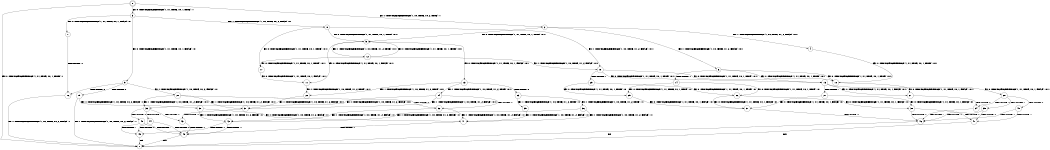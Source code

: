 digraph BCG {
size = "7, 10.5";
center = TRUE;
node [shape = circle];
0 [peripheries = 2];
0 -> 1 [label = "EX !0 !ATOMIC_EXCH_BRANCH (1, +1, TRUE, +0, 1, TRUE) !::"];
0 -> 2 [label = "EX !1 !ATOMIC_EXCH_BRANCH (1, +0, TRUE, +0, 2, TRUE) !::"];
0 -> 3 [label = "EX !0 !ATOMIC_EXCH_BRANCH (1, +1, TRUE, +0, 1, TRUE) !::"];
2 -> 4 [label = "EX !1 !ATOMIC_EXCH_BRANCH (1, +0, TRUE, +1, 2, FALSE) !:0:1:"];
2 -> 5 [label = "EX !0 !ATOMIC_EXCH_BRANCH (1, +1, TRUE, +0, 1, TRUE) !:0:1:"];
2 -> 6 [label = "EX !1 !ATOMIC_EXCH_BRANCH (1, +0, TRUE, +1, 2, FALSE) !:0:1:"];
3 -> 7 [label = "EX !0 !ATOMIC_EXCH_BRANCH (1, +1, TRUE, +0, 1, FALSE) !:0:"];
3 -> 8 [label = "EX !1 !ATOMIC_EXCH_BRANCH (1, +0, TRUE, +0, 2, FALSE) !:0:"];
3 -> 9 [label = "EX !0 !ATOMIC_EXCH_BRANCH (1, +1, TRUE, +0, 1, FALSE) !:0:"];
4 -> 10 [label = "EX !0 !ATOMIC_EXCH_BRANCH (1, +1, TRUE, +0, 1, TRUE) !:0:1:"];
5 -> 11 [label = "EX !0 !ATOMIC_EXCH_BRANCH (1, +1, TRUE, +0, 1, FALSE) !:0:1:"];
5 -> 12 [label = "EX !1 !ATOMIC_EXCH_BRANCH (1, +0, TRUE, +1, 2, TRUE) !:0:1:"];
5 -> 13 [label = "EX !0 !ATOMIC_EXCH_BRANCH (1, +1, TRUE, +0, 1, FALSE) !:0:1:"];
6 -> 10 [label = "EX !0 !ATOMIC_EXCH_BRANCH (1, +1, TRUE, +0, 1, TRUE) !:0:1:"];
6 -> 14 [label = "TERMINATE !1"];
6 -> 15 [label = "EX !0 !ATOMIC_EXCH_BRANCH (1, +1, TRUE, +0, 1, TRUE) !:0:1:"];
7 -> 16 [label = "TERMINATE !0"];
8 -> 17 [label = "EX !0 !ATOMIC_EXCH_BRANCH (1, +1, TRUE, +0, 1, TRUE) !:0:1:"];
8 -> 18 [label = "EX !1 !ATOMIC_EXCH_BRANCH (1, +0, TRUE, +1, 2, FALSE) !:0:1:"];
8 -> 5 [label = "EX !0 !ATOMIC_EXCH_BRANCH (1, +1, TRUE, +0, 1, TRUE) !:0:1:"];
9 -> 16 [label = "TERMINATE !0"];
9 -> 19 [label = "TERMINATE !0"];
9 -> 20 [label = "EX !1 !ATOMIC_EXCH_BRANCH (1, +0, TRUE, +0, 2, FALSE) !:0:"];
10 -> 21 [label = "EX !0 !ATOMIC_EXCH_BRANCH (1, +1, TRUE, +0, 1, FALSE) !:0:1:"];
11 -> 22 [label = "EX !1 !ATOMIC_EXCH_BRANCH (1, +0, TRUE, +1, 2, TRUE) !:0:1:"];
12 -> 17 [label = "EX !0 !ATOMIC_EXCH_BRANCH (1, +1, TRUE, +0, 1, TRUE) !:0:1:"];
12 -> 18 [label = "EX !1 !ATOMIC_EXCH_BRANCH (1, +0, TRUE, +1, 2, FALSE) !:0:1:"];
12 -> 5 [label = "EX !0 !ATOMIC_EXCH_BRANCH (1, +1, TRUE, +0, 1, TRUE) !:0:1:"];
13 -> 22 [label = "EX !1 !ATOMIC_EXCH_BRANCH (1, +0, TRUE, +1, 2, TRUE) !:0:1:"];
13 -> 23 [label = "TERMINATE !0"];
13 -> 24 [label = "EX !1 !ATOMIC_EXCH_BRANCH (1, +0, TRUE, +1, 2, TRUE) !:0:1:"];
14 -> 25 [label = "EX !0 !ATOMIC_EXCH_BRANCH (1, +1, TRUE, +0, 1, TRUE) !:0:"];
14 -> 26 [label = "EX !0 !ATOMIC_EXCH_BRANCH (1, +1, TRUE, +0, 1, TRUE) !:0:"];
15 -> 21 [label = "EX !0 !ATOMIC_EXCH_BRANCH (1, +1, TRUE, +0, 1, FALSE) !:0:1:"];
15 -> 27 [label = "TERMINATE !1"];
15 -> 28 [label = "EX !0 !ATOMIC_EXCH_BRANCH (1, +1, TRUE, +0, 1, FALSE) !:0:1:"];
16 -> 1 [label = "EX !1 !ATOMIC_EXCH_BRANCH (1, +0, TRUE, +0, 2, FALSE) !::"];
17 -> 11 [label = "EX !0 !ATOMIC_EXCH_BRANCH (1, +1, TRUE, +0, 1, FALSE) !:0:1:"];
18 -> 10 [label = "EX !0 !ATOMIC_EXCH_BRANCH (1, +1, TRUE, +0, 1, TRUE) !:0:1:"];
18 -> 29 [label = "TERMINATE !1"];
18 -> 15 [label = "EX !0 !ATOMIC_EXCH_BRANCH (1, +1, TRUE, +0, 1, TRUE) !:0:1:"];
19 -> 1 [label = "EX !1 !ATOMIC_EXCH_BRANCH (1, +0, TRUE, +0, 2, FALSE) !::"];
19 -> 30 [label = "EX !1 !ATOMIC_EXCH_BRANCH (1, +0, TRUE, +0, 2, FALSE) !::"];
20 -> 31 [label = "EX !1 !ATOMIC_EXCH_BRANCH (1, +0, TRUE, +1, 2, FALSE) !:0:1:"];
20 -> 32 [label = "TERMINATE !0"];
20 -> 33 [label = "EX !1 !ATOMIC_EXCH_BRANCH (1, +0, TRUE, +1, 2, FALSE) !:0:1:"];
21 -> 34 [label = "TERMINATE !0"];
22 -> 31 [label = "EX !1 !ATOMIC_EXCH_BRANCH (1, +0, TRUE, +1, 2, FALSE) !:0:1:"];
23 -> 35 [label = "EX !1 !ATOMIC_EXCH_BRANCH (1, +0, TRUE, +1, 2, TRUE) !:1:"];
23 -> 36 [label = "EX !1 !ATOMIC_EXCH_BRANCH (1, +0, TRUE, +1, 2, TRUE) !:1:"];
24 -> 31 [label = "EX !1 !ATOMIC_EXCH_BRANCH (1, +0, TRUE, +1, 2, FALSE) !:0:1:"];
24 -> 32 [label = "TERMINATE !0"];
24 -> 33 [label = "EX !1 !ATOMIC_EXCH_BRANCH (1, +0, TRUE, +1, 2, FALSE) !:0:1:"];
25 -> 37 [label = "EX !0 !ATOMIC_EXCH_BRANCH (1, +1, TRUE, +0, 1, FALSE) !:0:"];
26 -> 37 [label = "EX !0 !ATOMIC_EXCH_BRANCH (1, +1, TRUE, +0, 1, FALSE) !:0:"];
26 -> 38 [label = "EX !0 !ATOMIC_EXCH_BRANCH (1, +1, TRUE, +0, 1, FALSE) !:0:"];
27 -> 37 [label = "EX !0 !ATOMIC_EXCH_BRANCH (1, +1, TRUE, +0, 1, FALSE) !:0:"];
27 -> 38 [label = "EX !0 !ATOMIC_EXCH_BRANCH (1, +1, TRUE, +0, 1, FALSE) !:0:"];
28 -> 34 [label = "TERMINATE !0"];
28 -> 39 [label = "TERMINATE !1"];
28 -> 40 [label = "TERMINATE !0"];
29 -> 25 [label = "EX !0 !ATOMIC_EXCH_BRANCH (1, +1, TRUE, +0, 1, TRUE) !:0:"];
29 -> 26 [label = "EX !0 !ATOMIC_EXCH_BRANCH (1, +1, TRUE, +0, 1, TRUE) !:0:"];
30 -> 41 [label = "EX !1 !ATOMIC_EXCH_BRANCH (1, +0, TRUE, +1, 2, FALSE) !:1:"];
30 -> 42 [label = "EX !1 !ATOMIC_EXCH_BRANCH (1, +0, TRUE, +1, 2, FALSE) !:1:"];
31 -> 43 [label = "TERMINATE !0"];
32 -> 41 [label = "EX !1 !ATOMIC_EXCH_BRANCH (1, +0, TRUE, +1, 2, FALSE) !:1:"];
32 -> 42 [label = "EX !1 !ATOMIC_EXCH_BRANCH (1, +0, TRUE, +1, 2, FALSE) !:1:"];
33 -> 43 [label = "TERMINATE !0"];
33 -> 44 [label = "TERMINATE !1"];
33 -> 45 [label = "TERMINATE !0"];
34 -> 46 [label = "TERMINATE !1"];
35 -> 41 [label = "EX !1 !ATOMIC_EXCH_BRANCH (1, +0, TRUE, +1, 2, FALSE) !:1:"];
36 -> 41 [label = "EX !1 !ATOMIC_EXCH_BRANCH (1, +0, TRUE, +1, 2, FALSE) !:1:"];
36 -> 42 [label = "EX !1 !ATOMIC_EXCH_BRANCH (1, +0, TRUE, +1, 2, FALSE) !:1:"];
37 -> 46 [label = "TERMINATE !0"];
38 -> 46 [label = "TERMINATE !0"];
38 -> 47 [label = "TERMINATE !0"];
39 -> 46 [label = "TERMINATE !0"];
39 -> 47 [label = "TERMINATE !0"];
40 -> 46 [label = "TERMINATE !1"];
40 -> 47 [label = "TERMINATE !1"];
41 -> 48 [label = "TERMINATE !1"];
42 -> 48 [label = "TERMINATE !1"];
42 -> 49 [label = "TERMINATE !1"];
43 -> 48 [label = "TERMINATE !1"];
44 -> 48 [label = "TERMINATE !0"];
44 -> 49 [label = "TERMINATE !0"];
45 -> 48 [label = "TERMINATE !1"];
45 -> 49 [label = "TERMINATE !1"];
46 -> 1 [label = "exit"];
47 -> 1 [label = "exit"];
48 -> 1 [label = "exit"];
49 -> 1 [label = "exit"];
}
